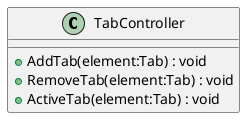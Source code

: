 @startuml
class TabController {
    + AddTab(element:Tab) : void
    + RemoveTab(element:Tab) : void
    + ActiveTab(element:Tab) : void
}
@enduml

